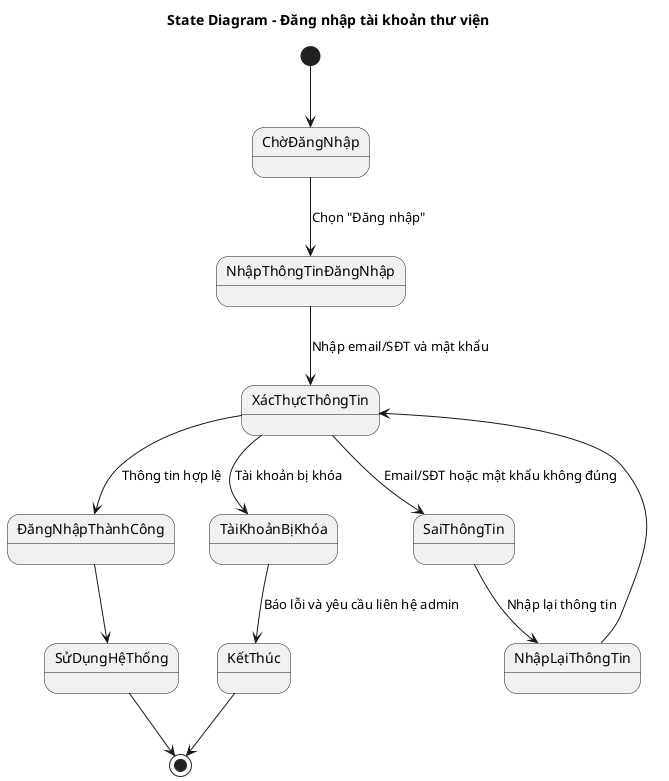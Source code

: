 @startuml
title State Diagram – Đăng nhập tài khoản thư viện

[*] --> ChờĐăngNhập

ChờĐăngNhập --> NhậpThôngTinĐăngNhập : Chọn "Đăng nhập"

NhậpThôngTinĐăngNhập --> XácThựcThôngTin : Nhập email/SĐT và mật khẩu

XácThựcThôngTin --> ĐăngNhậpThànhCông : Thông tin hợp lệ
XácThựcThôngTin --> SaiThôngTin : Email/SĐT hoặc mật khẩu không đúng
XácThựcThôngTin --> TàiKhoảnBịKhóa : Tài khoản bị khóa

SaiThôngTin --> NhậpLạiThôngTin : Nhập lại thông tin
TàiKhoảnBịKhóa --> KếtThúc : Báo lỗi và yêu cầu liên hệ admin

NhậpLạiThôngTin --> XácThựcThôngTin

ĐăngNhậpThànhCông --> SửDụngHệThống
SửDụngHệThống --> [*]
KếtThúc --> [*]

@enduml
